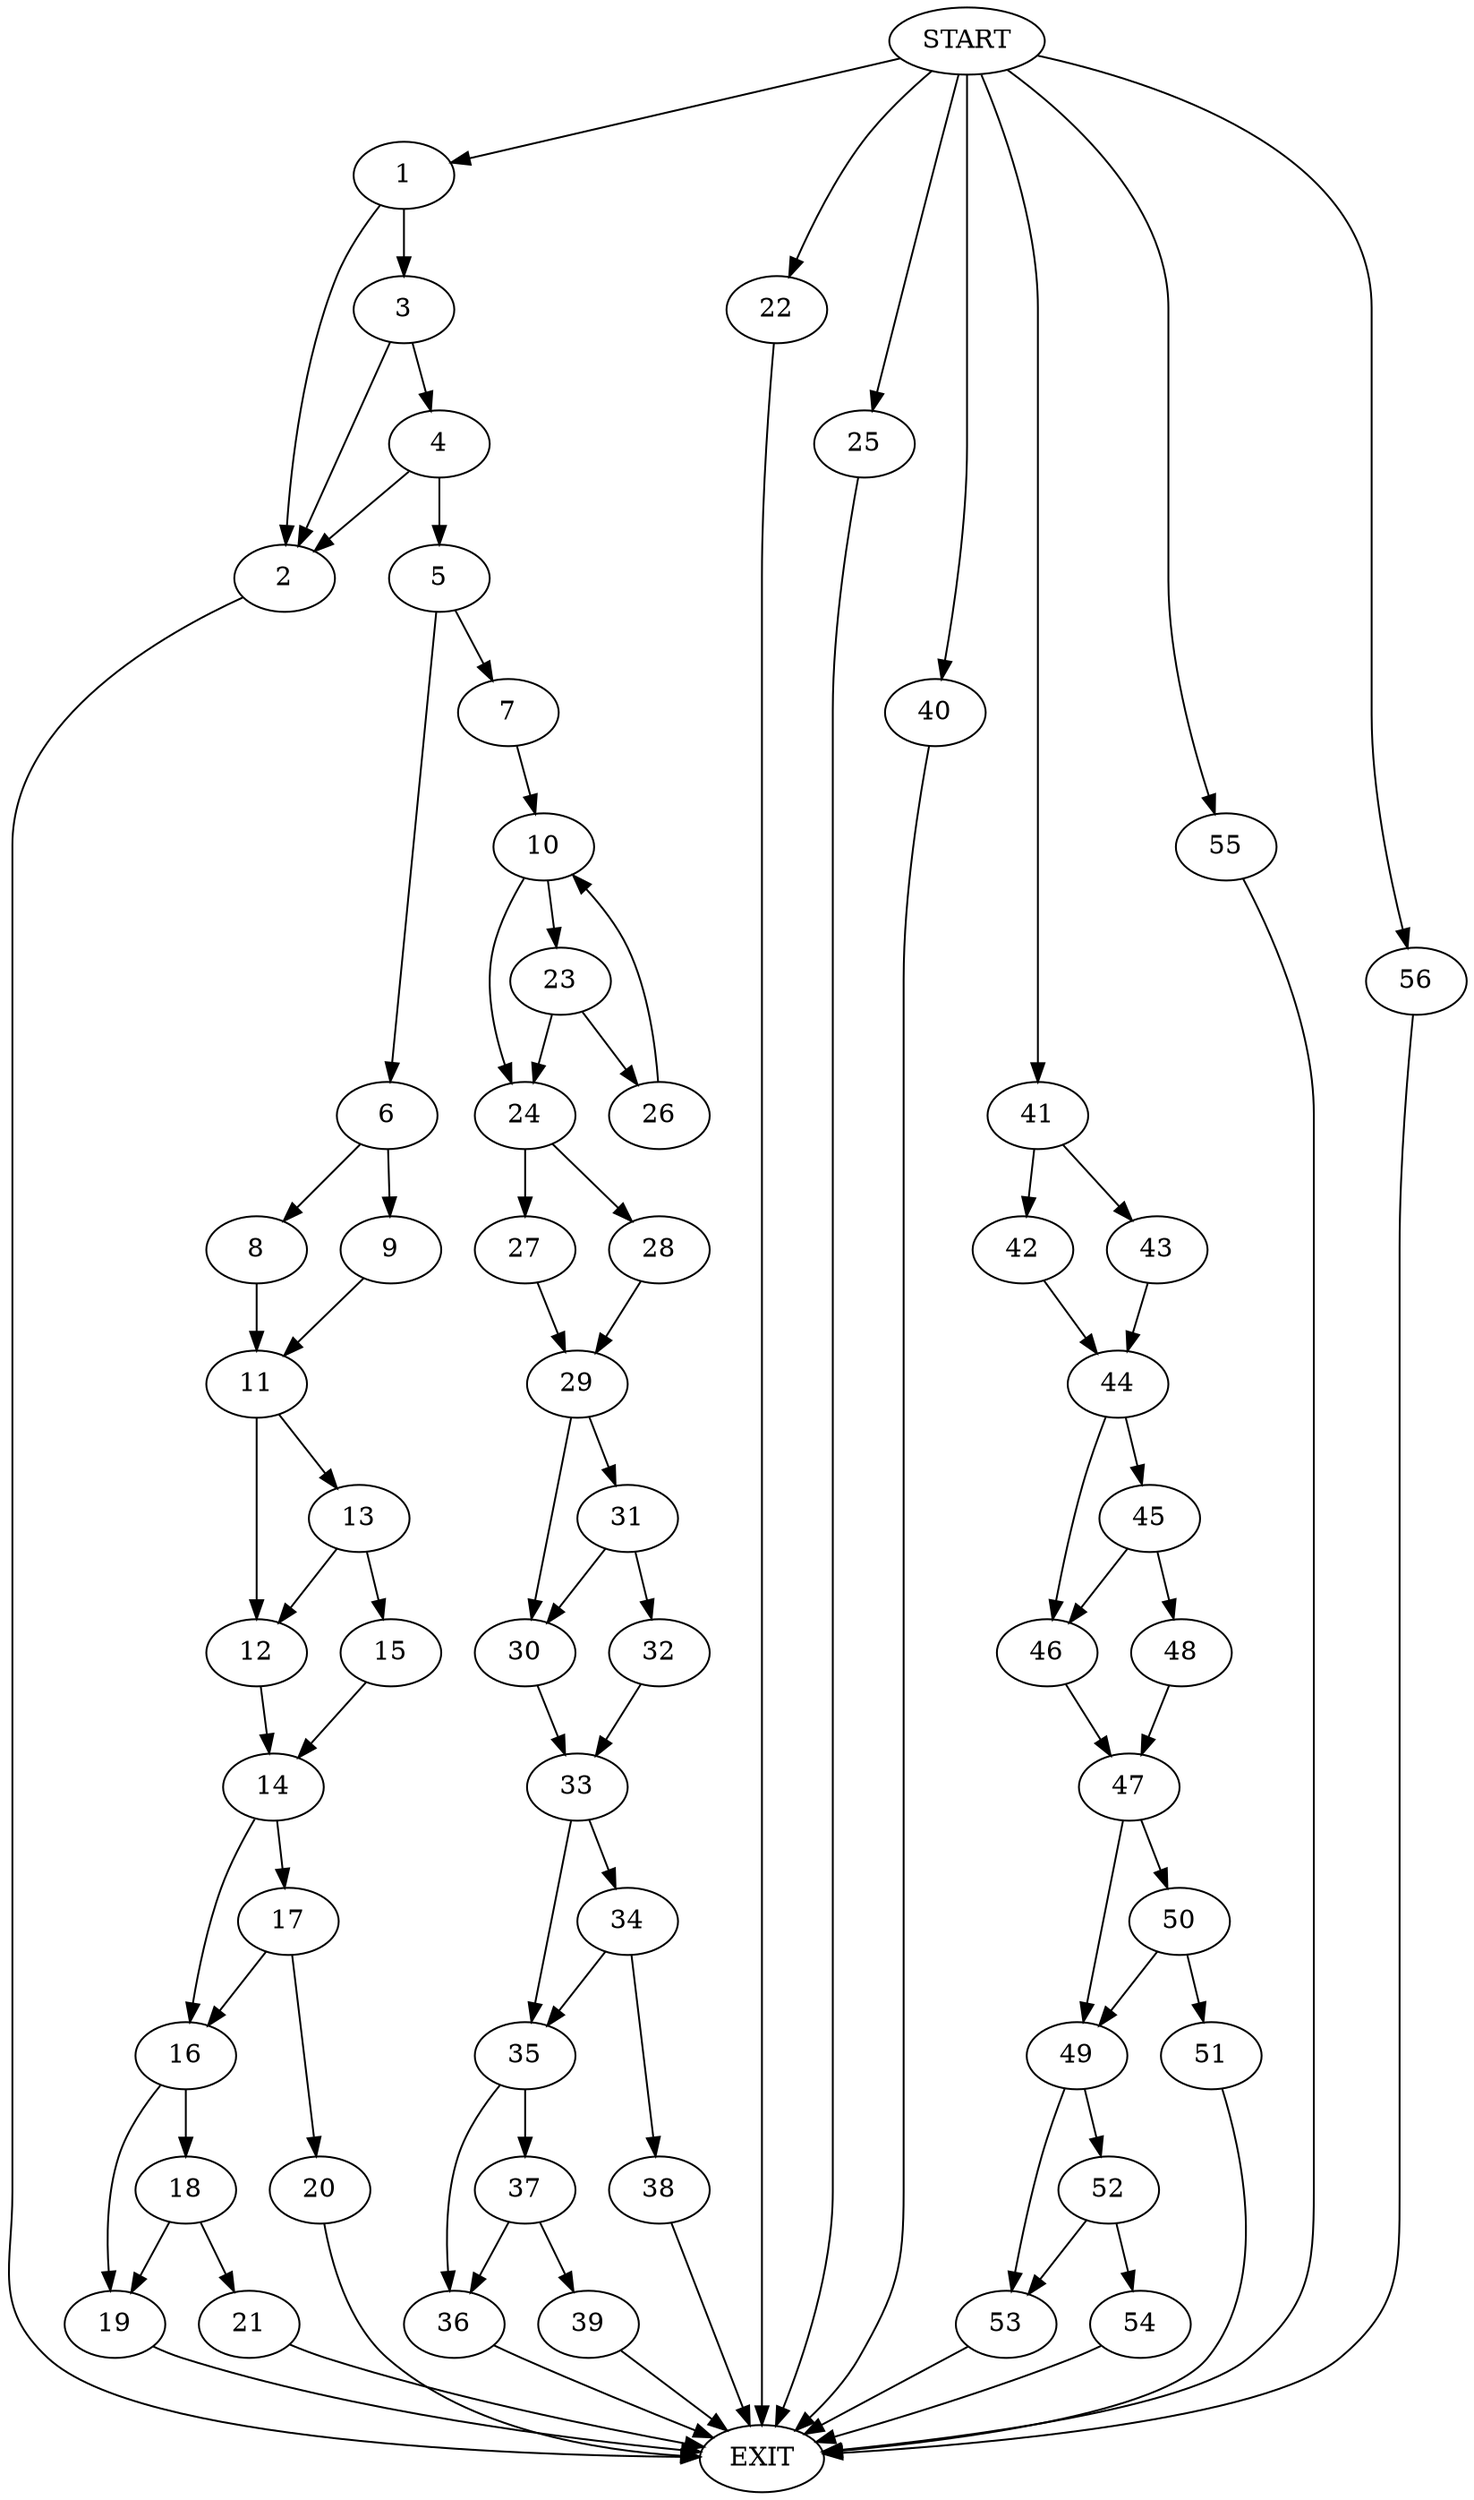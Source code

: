 digraph {
0 [label="START"]
57 [label="EXIT"]
0 -> 1
1 -> 2
1 -> 3
2 -> 57
3 -> 2
3 -> 4
4 -> 2
4 -> 5
5 -> 6
5 -> 7
6 -> 8
6 -> 9
7 -> 10
9 -> 11
8 -> 11
11 -> 12
11 -> 13
12 -> 14
13 -> 15
13 -> 12
15 -> 14
14 -> 16
14 -> 17
16 -> 18
16 -> 19
17 -> 16
17 -> 20
20 -> 57
19 -> 57
18 -> 21
18 -> 19
0 -> 22
22 -> 57
21 -> 57
10 -> 23
10 -> 24
0 -> 25
25 -> 57
23 -> 26
23 -> 24
24 -> 27
24 -> 28
26 -> 10
28 -> 29
27 -> 29
29 -> 30
29 -> 31
31 -> 32
31 -> 30
30 -> 33
32 -> 33
33 -> 34
33 -> 35
35 -> 36
35 -> 37
34 -> 38
34 -> 35
38 -> 57
36 -> 57
37 -> 36
37 -> 39
0 -> 40
40 -> 57
39 -> 57
0 -> 41
41 -> 42
41 -> 43
43 -> 44
42 -> 44
44 -> 45
44 -> 46
46 -> 47
45 -> 48
45 -> 46
48 -> 47
47 -> 49
47 -> 50
50 -> 49
50 -> 51
49 -> 52
49 -> 53
51 -> 57
53 -> 57
52 -> 53
52 -> 54
0 -> 55
55 -> 57
54 -> 57
0 -> 56
56 -> 57
}
